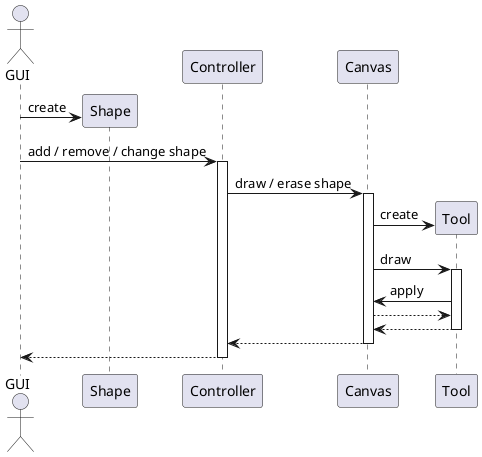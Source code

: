 @startuml

actor GUI as gui

create Shape
gui -> Shape : create

gui -> Controller : add / remove / change shape
activate Controller

Controller -> Canvas : draw / erase shape
activate Canvas

create Tool
Canvas -> Tool : create

Canvas -> Tool : draw

activate Tool
Canvas <- Tool : apply
Canvas --> Tool
Canvas <-- Tool
deactivate Tool

Controller <-- Canvas
deactivate Canvas

gui <-- Controller
deactivate Controller

@enduml